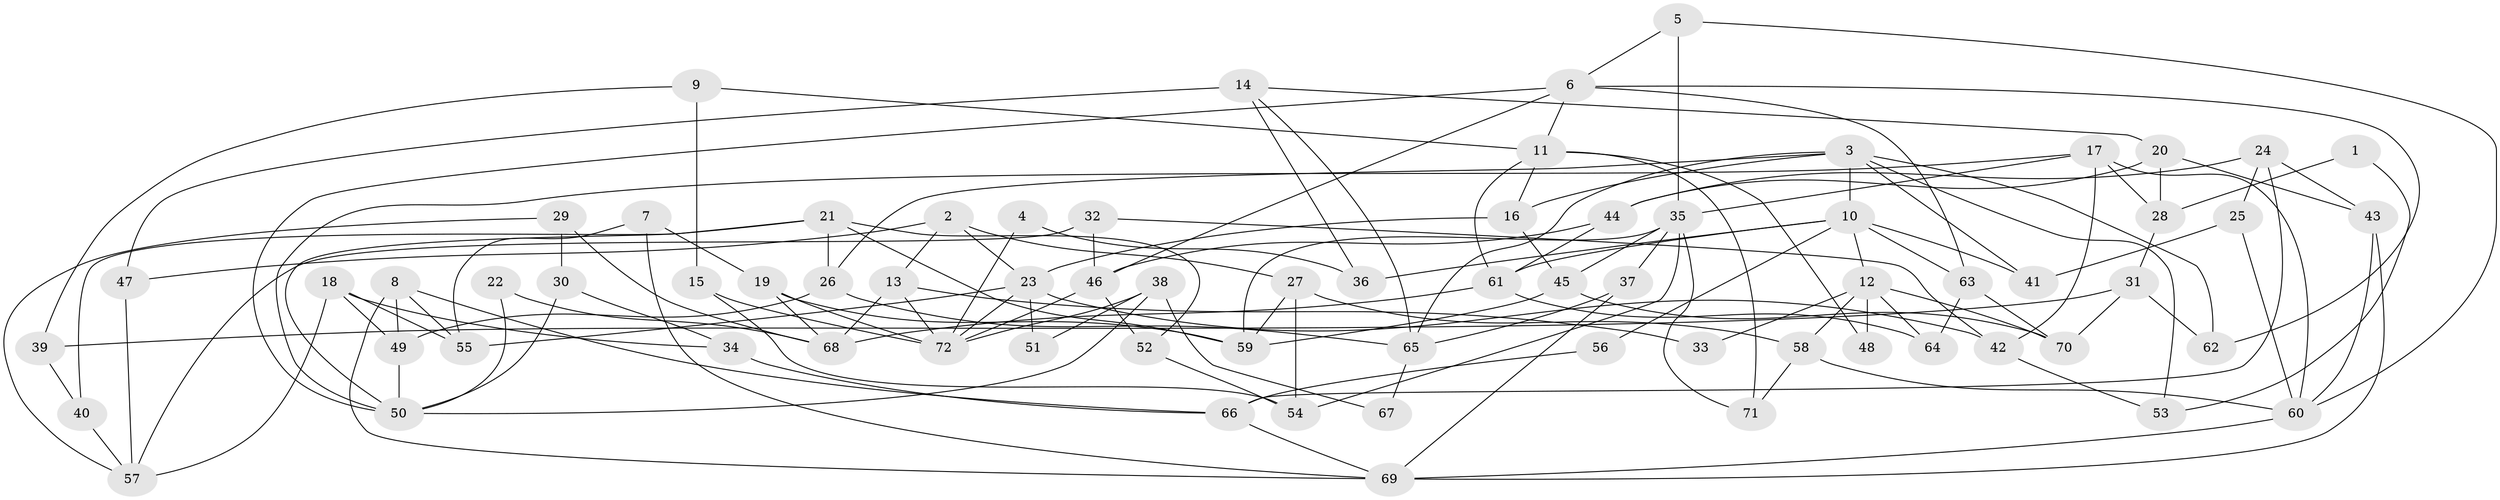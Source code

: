 // coarse degree distribution, {3: 0.18181818181818182, 6: 0.11363636363636363, 9: 0.045454545454545456, 8: 0.045454545454545456, 7: 0.18181818181818182, 10: 0.022727272727272728, 4: 0.20454545454545456, 5: 0.13636363636363635, 2: 0.06818181818181818}
// Generated by graph-tools (version 1.1) at 2025/23/03/03/25 07:23:56]
// undirected, 72 vertices, 144 edges
graph export_dot {
graph [start="1"]
  node [color=gray90,style=filled];
  1;
  2;
  3;
  4;
  5;
  6;
  7;
  8;
  9;
  10;
  11;
  12;
  13;
  14;
  15;
  16;
  17;
  18;
  19;
  20;
  21;
  22;
  23;
  24;
  25;
  26;
  27;
  28;
  29;
  30;
  31;
  32;
  33;
  34;
  35;
  36;
  37;
  38;
  39;
  40;
  41;
  42;
  43;
  44;
  45;
  46;
  47;
  48;
  49;
  50;
  51;
  52;
  53;
  54;
  55;
  56;
  57;
  58;
  59;
  60;
  61;
  62;
  63;
  64;
  65;
  66;
  67;
  68;
  69;
  70;
  71;
  72;
  1 -- 28;
  1 -- 53;
  2 -- 27;
  2 -- 23;
  2 -- 13;
  2 -- 47;
  3 -- 10;
  3 -- 26;
  3 -- 16;
  3 -- 41;
  3 -- 53;
  3 -- 62;
  3 -- 65;
  4 -- 72;
  4 -- 36;
  5 -- 60;
  5 -- 6;
  5 -- 35;
  6 -- 62;
  6 -- 11;
  6 -- 46;
  6 -- 50;
  6 -- 63;
  7 -- 69;
  7 -- 19;
  7 -- 55;
  8 -- 55;
  8 -- 69;
  8 -- 49;
  8 -- 66;
  9 -- 11;
  9 -- 15;
  9 -- 39;
  10 -- 63;
  10 -- 41;
  10 -- 12;
  10 -- 36;
  10 -- 56;
  10 -- 61;
  11 -- 16;
  11 -- 61;
  11 -- 48;
  11 -- 71;
  12 -- 70;
  12 -- 33;
  12 -- 48;
  12 -- 58;
  12 -- 64;
  13 -- 68;
  13 -- 33;
  13 -- 72;
  14 -- 47;
  14 -- 65;
  14 -- 20;
  14 -- 36;
  15 -- 54;
  15 -- 72;
  16 -- 45;
  16 -- 23;
  17 -- 42;
  17 -- 60;
  17 -- 28;
  17 -- 35;
  17 -- 50;
  18 -- 49;
  18 -- 34;
  18 -- 55;
  18 -- 57;
  19 -- 59;
  19 -- 72;
  19 -- 68;
  20 -- 43;
  20 -- 28;
  20 -- 44;
  21 -- 52;
  21 -- 50;
  21 -- 26;
  21 -- 40;
  21 -- 59;
  22 -- 68;
  22 -- 50;
  23 -- 55;
  23 -- 42;
  23 -- 51;
  23 -- 72;
  24 -- 66;
  24 -- 44;
  24 -- 25;
  24 -- 43;
  25 -- 60;
  25 -- 41;
  26 -- 49;
  26 -- 65;
  27 -- 59;
  27 -- 58;
  27 -- 54;
  28 -- 31;
  29 -- 57;
  29 -- 68;
  29 -- 30;
  30 -- 50;
  30 -- 34;
  31 -- 70;
  31 -- 39;
  31 -- 62;
  32 -- 57;
  32 -- 46;
  32 -- 42;
  34 -- 66;
  35 -- 37;
  35 -- 45;
  35 -- 54;
  35 -- 59;
  35 -- 71;
  37 -- 65;
  37 -- 69;
  38 -- 50;
  38 -- 72;
  38 -- 51;
  38 -- 67;
  39 -- 40;
  40 -- 57;
  42 -- 53;
  43 -- 69;
  43 -- 60;
  44 -- 46;
  44 -- 61;
  45 -- 59;
  45 -- 70;
  46 -- 72;
  46 -- 52;
  47 -- 57;
  49 -- 50;
  52 -- 54;
  56 -- 66;
  58 -- 71;
  58 -- 60;
  60 -- 69;
  61 -- 64;
  61 -- 68;
  63 -- 64;
  63 -- 70;
  65 -- 67;
  66 -- 69;
}
